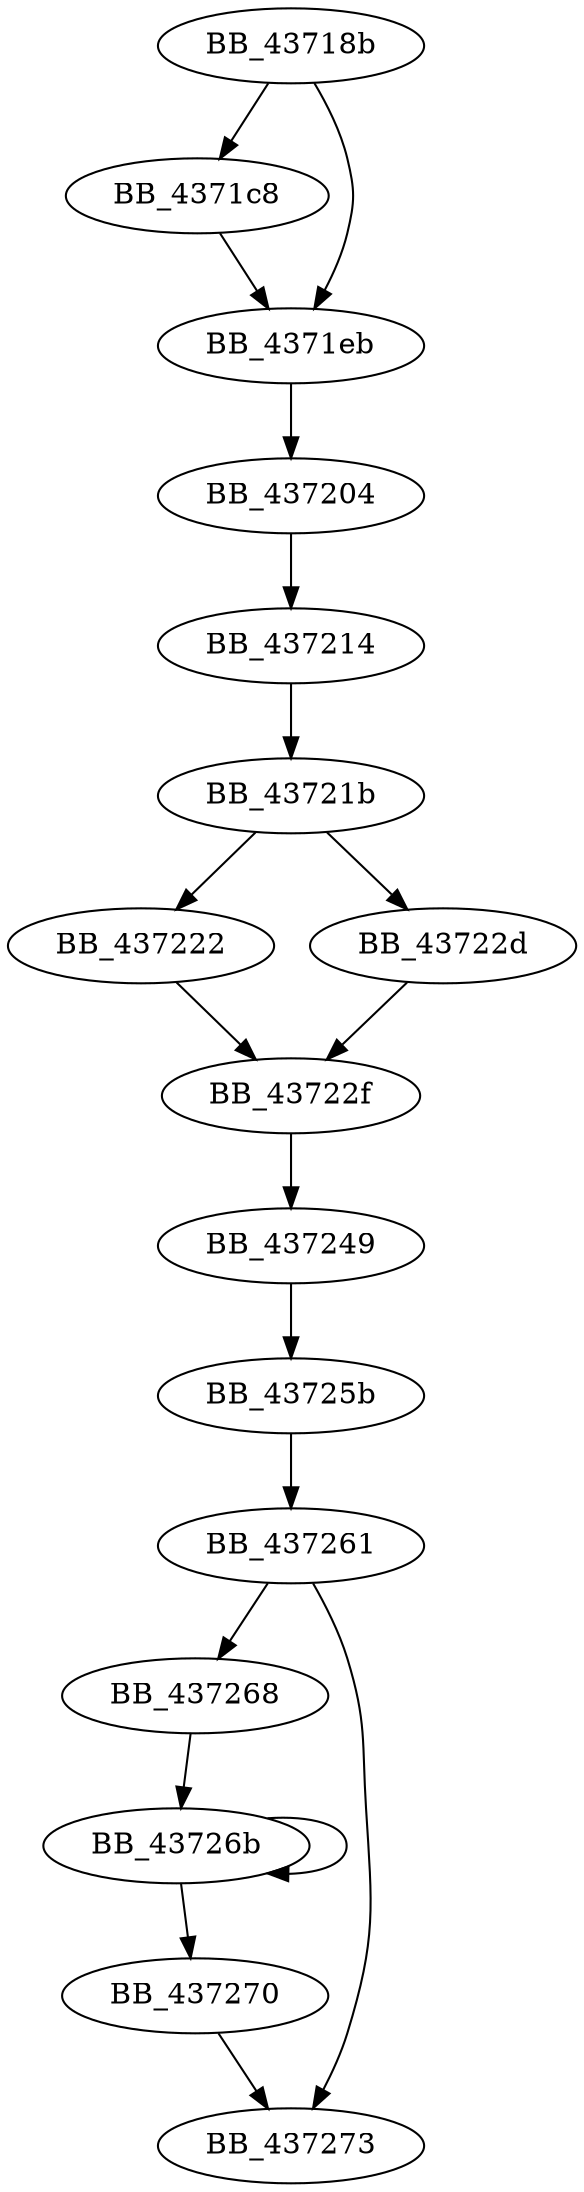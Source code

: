 DiGraph unknown_libname_49{
BB_43718b->BB_4371c8
BB_43718b->BB_4371eb
BB_4371c8->BB_4371eb
BB_4371eb->BB_437204
BB_437204->BB_437214
BB_437214->BB_43721b
BB_43721b->BB_437222
BB_43721b->BB_43722d
BB_437222->BB_43722f
BB_43722d->BB_43722f
BB_43722f->BB_437249
BB_437249->BB_43725b
BB_43725b->BB_437261
BB_437261->BB_437268
BB_437261->BB_437273
BB_437268->BB_43726b
BB_43726b->BB_43726b
BB_43726b->BB_437270
BB_437270->BB_437273
}
